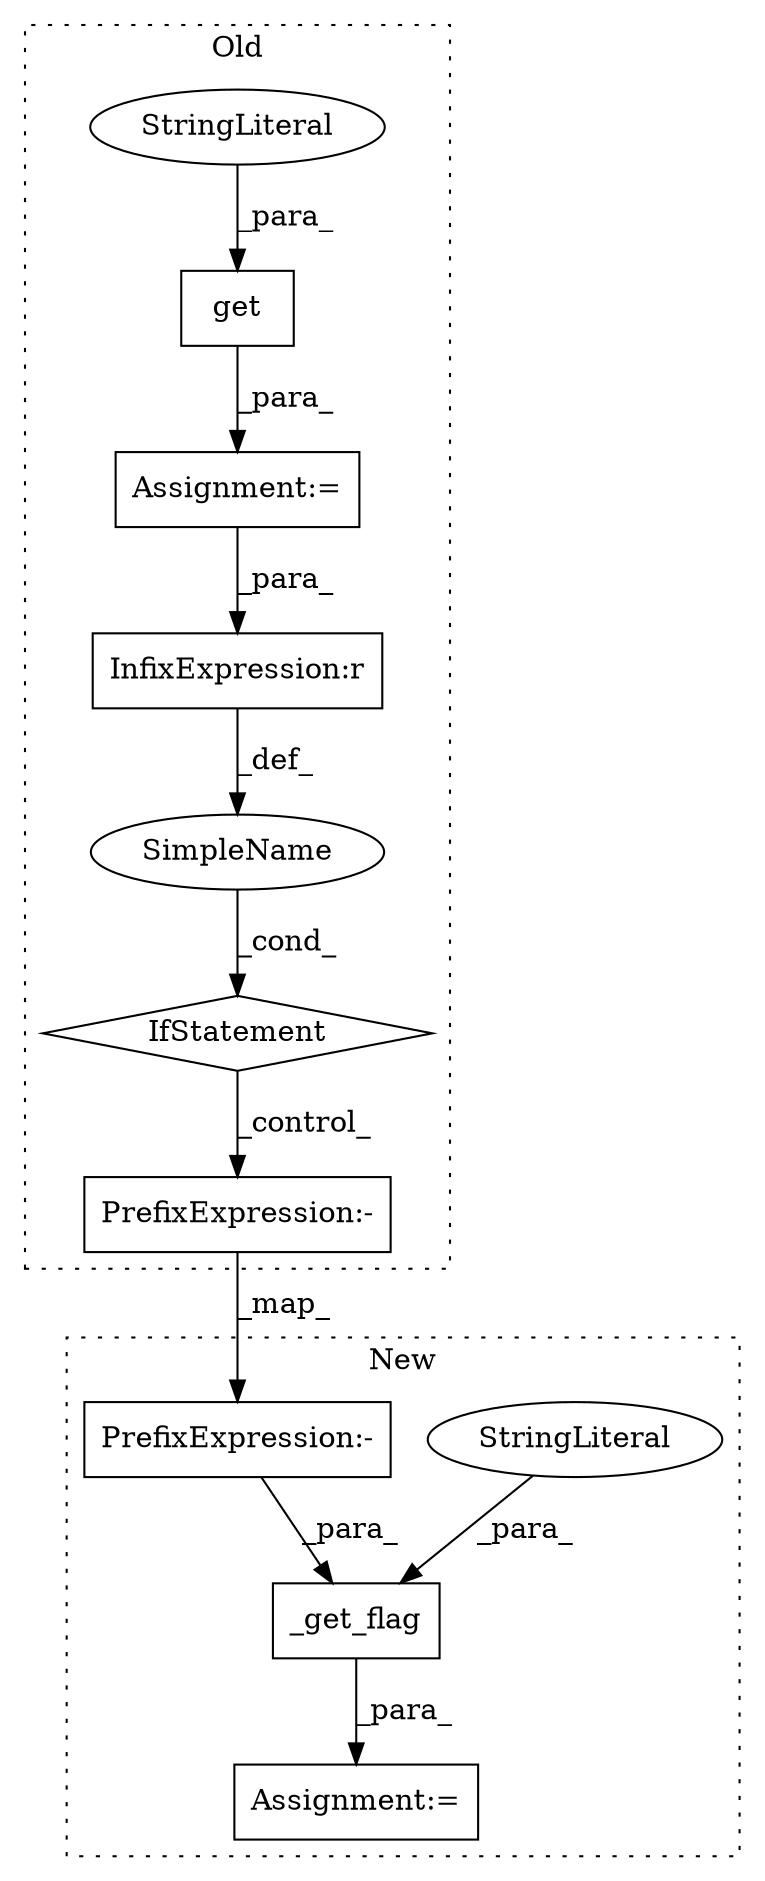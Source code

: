 digraph G {
subgraph cluster0 {
1 [label="IfStatement" a="25" s="729" l="3" shape="diamond"];
3 [label="InfixExpression:r" a="27" s="720" l="4" shape="box"];
4 [label="get" a="32" s="683,702" l="4,1" shape="box"];
6 [label="StringLiteral" a="45" s="687" l="15" shape="ellipse"];
7 [label="SimpleName" a="42" s="" l="" shape="ellipse"];
8 [label="PrefixExpression:-" a="38" s="739" l="1" shape="box"];
10 [label="Assignment:=" a="7" s="669" l="1" shape="box"];
label = "Old";
style="dotted";
}
subgraph cluster1 {
2 [label="_get_flag" a="32" s="832,860" l="10,1" shape="box"];
5 [label="StringLiteral" a="45" s="842" l="15" shape="ellipse"];
9 [label="PrefixExpression:-" a="38" s="858" l="1" shape="box"];
11 [label="Assignment:=" a="7" s="826" l="1" shape="box"];
label = "New";
style="dotted";
}
1 -> 8 [label="_control_"];
2 -> 11 [label="_para_"];
3 -> 7 [label="_def_"];
4 -> 10 [label="_para_"];
5 -> 2 [label="_para_"];
6 -> 4 [label="_para_"];
7 -> 1 [label="_cond_"];
8 -> 9 [label="_map_"];
9 -> 2 [label="_para_"];
10 -> 3 [label="_para_"];
}